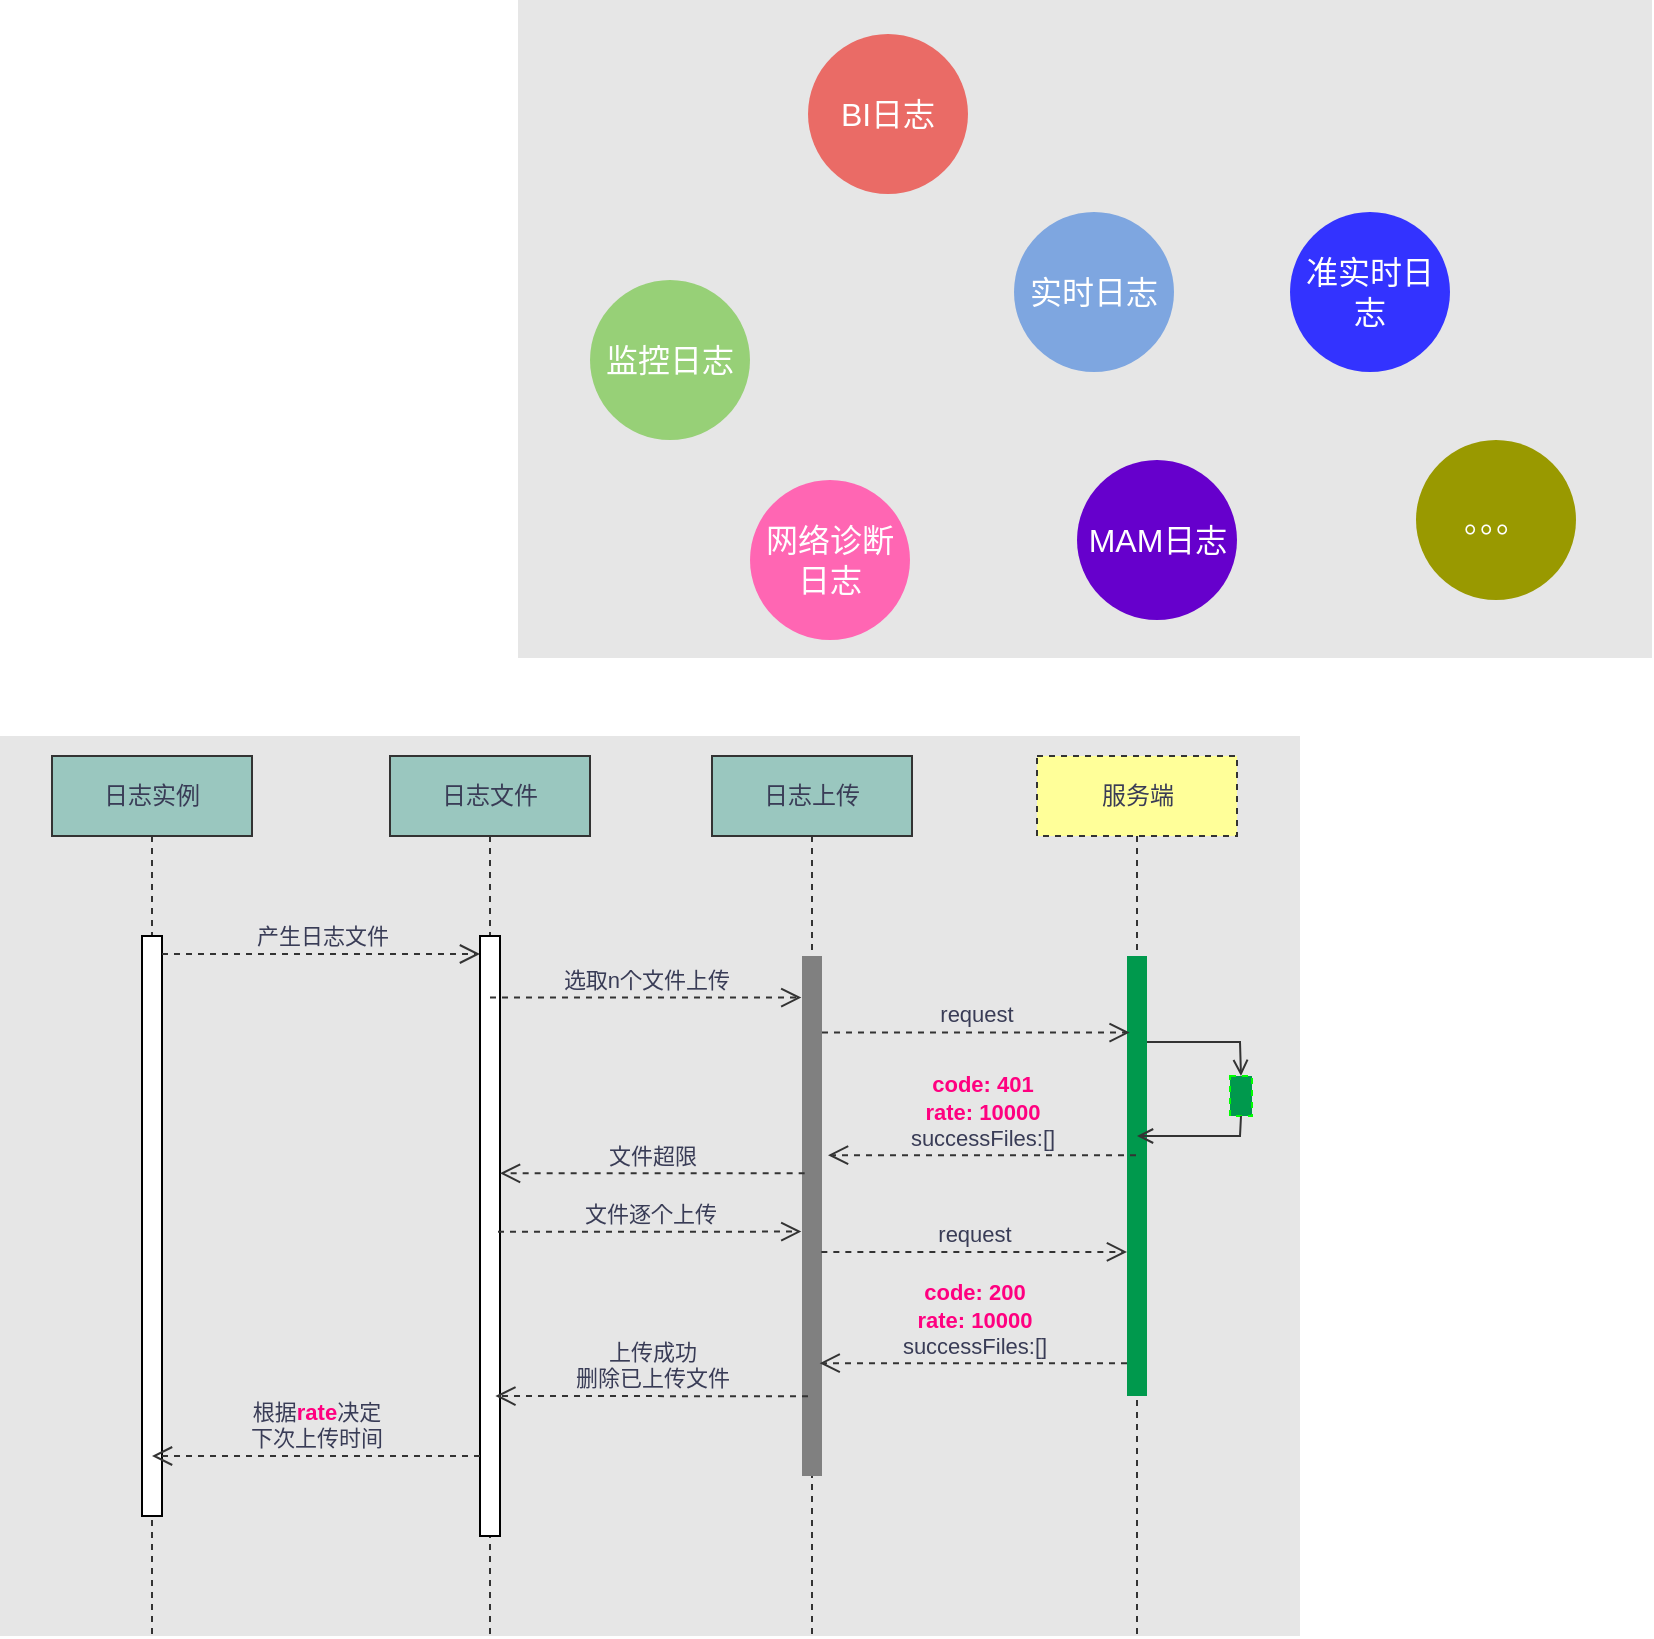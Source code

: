 <mxfile version="14.4.3" type="github">
  <diagram id="bDunZlORcU0Rh12L1ScC" name="Page-1">
    <mxGraphModel dx="1585" dy="493" grid="1" gridSize="10" guides="1" tooltips="1" connect="1" arrows="1" fold="1" page="1" pageScale="1" pageWidth="827" pageHeight="1169" background="none" math="0" shadow="0">
      <root>
        <mxCell id="0" />
        <mxCell id="1" parent="0" />
        <mxCell id="0Z_VYH6tYQhVHWEc7TY--14" value="" style="rounded=0;whiteSpace=wrap;html=1;sketch=0;fontColor=#393C56;fillColor=#E6E6E6;strokeColor=none;" vertex="1" parent="1">
          <mxGeometry x="23" y="22" width="567" height="329" as="geometry" />
        </mxCell>
        <mxCell id="0Z_VYH6tYQhVHWEc7TY--2" value="&lt;font color=&quot;#ffffff&quot;&gt;BI日志&lt;/font&gt;" style="ellipse;whiteSpace=wrap;html=1;aspect=fixed;fontSize=16;fontColor=#EA6B66;fillColor=#EA6B66;strokeColor=none;" vertex="1" parent="1">
          <mxGeometry x="168" y="39" width="80" height="80" as="geometry" />
        </mxCell>
        <mxCell id="0Z_VYH6tYQhVHWEc7TY--8" value="&lt;font color=&quot;#ffffff&quot;&gt;监控日志&lt;/font&gt;" style="ellipse;whiteSpace=wrap;html=1;aspect=fixed;fontSize=16;fontColor=#EA6B66;strokeColor=none;fillColor=#97D077;" vertex="1" parent="1">
          <mxGeometry x="59" y="162" width="80" height="80" as="geometry" />
        </mxCell>
        <mxCell id="0Z_VYH6tYQhVHWEc7TY--9" value="&lt;font color=&quot;#ffffff&quot;&gt;网络诊断日志&lt;br&gt;&lt;/font&gt;" style="ellipse;whiteSpace=wrap;html=1;aspect=fixed;fontSize=16;fontColor=#EA6B66;strokeColor=none;fillColor=#FF66B3;" vertex="1" parent="1">
          <mxGeometry x="139" y="262" width="80" height="80" as="geometry" />
        </mxCell>
        <mxCell id="0Z_VYH6tYQhVHWEc7TY--10" value="&lt;font color=&quot;#ffffff&quot;&gt;实时日志&lt;/font&gt;" style="ellipse;whiteSpace=wrap;html=1;aspect=fixed;fontSize=16;fontColor=#EA6B66;strokeColor=none;fillColor=#7EA6E0;" vertex="1" parent="1">
          <mxGeometry x="271" y="128" width="80" height="80" as="geometry" />
        </mxCell>
        <mxCell id="0Z_VYH6tYQhVHWEc7TY--11" value="&lt;font color=&quot;#ffffff&quot;&gt;MAM日志&lt;/font&gt;" style="ellipse;whiteSpace=wrap;html=1;aspect=fixed;fontSize=16;fontColor=#EA6B66;strokeColor=none;fillColor=#6600CC;" vertex="1" parent="1">
          <mxGeometry x="302.5" y="252" width="80" height="80" as="geometry" />
        </mxCell>
        <mxCell id="0Z_VYH6tYQhVHWEc7TY--12" value="&lt;font color=&quot;#ffffff&quot;&gt;。。。&lt;br&gt;&lt;/font&gt;" style="ellipse;whiteSpace=wrap;html=1;aspect=fixed;fontSize=16;fontColor=#EA6B66;strokeColor=none;fillColor=#999900;" vertex="1" parent="1">
          <mxGeometry x="472" y="242" width="80" height="80" as="geometry" />
        </mxCell>
        <mxCell id="0Z_VYH6tYQhVHWEc7TY--13" value="&lt;font color=&quot;#ffffff&quot;&gt;准实时日志&lt;/font&gt;" style="ellipse;whiteSpace=wrap;html=1;aspect=fixed;fontSize=16;fontColor=#EA6B66;strokeColor=none;fillColor=#3333FF;" vertex="1" parent="1">
          <mxGeometry x="409" y="128" width="80" height="80" as="geometry" />
        </mxCell>
        <mxCell id="0Z_VYH6tYQhVHWEc7TY--22" value="" style="rounded=0;whiteSpace=wrap;html=1;sketch=0;fontColor=#393C56;fillColor=#E6E6E6;strokeColor=none;" vertex="1" parent="1">
          <mxGeometry x="-236" y="390" width="650" height="450" as="geometry" />
        </mxCell>
        <mxCell id="0Z_VYH6tYQhVHWEc7TY--32" value="日志上传" style="shape=umlLifeline;perimeter=lifelinePerimeter;whiteSpace=wrap;html=1;container=1;collapsible=0;recursiveResize=0;outlineConnect=0;rounded=0;sketch=0;strokeColor=#333333;fillColor=#9AC7BF;fontColor=#393C56;" vertex="1" parent="1">
          <mxGeometry x="120" y="400" width="100" height="440" as="geometry" />
        </mxCell>
        <mxCell id="0Z_VYH6tYQhVHWEc7TY--33" value="" style="html=1;points=[];perimeter=orthogonalPerimeter;fillColor=#808080;strokeColor=none;" vertex="1" parent="0Z_VYH6tYQhVHWEc7TY--32">
          <mxGeometry x="45" y="100" width="10" height="260" as="geometry" />
        </mxCell>
        <mxCell id="0Z_VYH6tYQhVHWEc7TY--34" value="日志实例" style="shape=umlLifeline;perimeter=lifelinePerimeter;whiteSpace=wrap;html=1;container=1;collapsible=0;recursiveResize=0;outlineConnect=0;rounded=0;sketch=0;strokeColor=#333333;fillColor=#9AC7BF;fontColor=#393C56;" vertex="1" parent="1">
          <mxGeometry x="-210" y="400" width="100" height="440" as="geometry" />
        </mxCell>
        <mxCell id="0Z_VYH6tYQhVHWEc7TY--35" value="" style="html=1;points=[];perimeter=orthogonalPerimeter;" vertex="1" parent="0Z_VYH6tYQhVHWEc7TY--34">
          <mxGeometry x="45" y="90" width="10" height="290" as="geometry" />
        </mxCell>
        <mxCell id="0Z_VYH6tYQhVHWEc7TY--31" value="产生日志文件" style="endArrow=open;startArrow=none;endFill=0;startFill=0;endSize=8;html=1;verticalAlign=bottom;dashed=1;labelBackgroundColor=none;fillColor=#F2CC8F;fontColor=#393C56;strokeColor=#333333;" edge="1" parent="1" target="0Z_VYH6tYQhVHWEc7TY--37">
          <mxGeometry width="160" relative="1" as="geometry">
            <mxPoint x="-155" y="499" as="sourcePoint" />
            <mxPoint x="4" y="510" as="targetPoint" />
          </mxGeometry>
        </mxCell>
        <mxCell id="0Z_VYH6tYQhVHWEc7TY--36" value="日志文件" style="shape=umlLifeline;perimeter=lifelinePerimeter;whiteSpace=wrap;html=1;container=1;collapsible=0;recursiveResize=0;outlineConnect=0;rounded=0;sketch=0;strokeColor=#333333;fillColor=#9AC7BF;fontColor=#393C56;" vertex="1" parent="1">
          <mxGeometry x="-41" y="400" width="100" height="440" as="geometry" />
        </mxCell>
        <mxCell id="0Z_VYH6tYQhVHWEc7TY--37" value="" style="html=1;points=[];perimeter=orthogonalPerimeter;" vertex="1" parent="0Z_VYH6tYQhVHWEc7TY--36">
          <mxGeometry x="45" y="90" width="10" height="300" as="geometry" />
        </mxCell>
        <mxCell id="0Z_VYH6tYQhVHWEc7TY--38" value="选取n个文件上传" style="endArrow=open;startArrow=none;endFill=0;startFill=0;endSize=8;html=1;verticalAlign=bottom;dashed=1;labelBackgroundColor=none;fillColor=#F2CC8F;fontColor=#393C56;strokeColor=#333333;entryX=-0.033;entryY=0.08;entryDx=0;entryDy=0;entryPerimeter=0;" edge="1" parent="1" source="0Z_VYH6tYQhVHWEc7TY--36" target="0Z_VYH6tYQhVHWEc7TY--33">
          <mxGeometry width="160" relative="1" as="geometry">
            <mxPoint x="7.5" y="520" as="sourcePoint" />
            <mxPoint x="160" y="515" as="targetPoint" />
          </mxGeometry>
        </mxCell>
        <mxCell id="0Z_VYH6tYQhVHWEc7TY--39" value="服务端" style="shape=umlLifeline;perimeter=lifelinePerimeter;whiteSpace=wrap;html=1;container=1;collapsible=0;recursiveResize=0;outlineConnect=0;rounded=0;sketch=0;strokeColor=#333333;fontColor=#393C56;fillColor=#FFFF99;dashed=1;" vertex="1" parent="1">
          <mxGeometry x="282.5" y="400" width="100" height="440" as="geometry" />
        </mxCell>
        <mxCell id="0Z_VYH6tYQhVHWEc7TY--40" value="" style="html=1;points=[];perimeter=orthogonalPerimeter;strokeColor=none;fillColor=#00994D;" vertex="1" parent="0Z_VYH6tYQhVHWEc7TY--39">
          <mxGeometry x="45" y="100" width="10" height="220" as="geometry" />
        </mxCell>
        <mxCell id="0Z_VYH6tYQhVHWEc7TY--41" value="request" style="endArrow=open;startArrow=none;endFill=0;startFill=0;endSize=8;html=1;verticalAlign=bottom;dashed=1;labelBackgroundColor=none;fillColor=#F2CC8F;fontColor=#393C56;strokeColor=#333333;entryX=0.133;entryY=0.174;entryDx=0;entryDy=0;entryPerimeter=0;" edge="1" parent="1" source="0Z_VYH6tYQhVHWEc7TY--33" target="0Z_VYH6tYQhVHWEc7TY--40">
          <mxGeometry width="160" relative="1" as="geometry">
            <mxPoint x="180" y="530" as="sourcePoint" />
            <mxPoint x="321.67" y="530.0" as="targetPoint" />
          </mxGeometry>
        </mxCell>
        <mxCell id="0Z_VYH6tYQhVHWEc7TY--43" value="" style="html=1;rounded=0;dashed=1;sketch=0;strokeColor=#00FF00;fillColor=#00994D;fontColor=#393C56;" vertex="1" parent="1">
          <mxGeometry x="379" y="560" width="11" height="20" as="geometry" />
        </mxCell>
        <mxCell id="0Z_VYH6tYQhVHWEc7TY--44" value="" style="endArrow=open;html=1;rounded=0;align=center;verticalAlign=top;endFill=0;labelBackgroundColor=none;endSize=6;strokeColor=#333333;fillColor=#F2CC8F;fontColor=#393C56;entryX=0.5;entryY=0;entryDx=0;entryDy=0;" edge="1" target="0Z_VYH6tYQhVHWEc7TY--43" parent="1" source="0Z_VYH6tYQhVHWEc7TY--40">
          <mxGeometry relative="1" as="geometry">
            <mxPoint x="392" y="615" as="sourcePoint" />
            <mxPoint x="382" y="560" as="targetPoint" />
            <Array as="points">
              <mxPoint x="384" y="543" />
            </Array>
          </mxGeometry>
        </mxCell>
        <mxCell id="0Z_VYH6tYQhVHWEc7TY--45" value="" style="endArrow=open;html=1;rounded=0;align=center;verticalAlign=top;endFill=0;labelBackgroundColor=none;endSize=6;strokeColor=#333333;fillColor=#F2CC8F;fontColor=#393C56;exitX=0.5;exitY=1;exitDx=0;exitDy=0;" edge="1" source="0Z_VYH6tYQhVHWEc7TY--43" parent="1" target="0Z_VYH6tYQhVHWEc7TY--39">
          <mxGeometry relative="1" as="geometry">
            <mxPoint x="522" y="615" as="targetPoint" />
            <Array as="points">
              <mxPoint x="384" y="590" />
            </Array>
          </mxGeometry>
        </mxCell>
        <mxCell id="0Z_VYH6tYQhVHWEc7TY--46" value="&lt;b&gt;&lt;font color=&quot;#ff0080&quot;&gt;code: 401&lt;br&gt;rate: 10000&lt;/font&gt;&lt;/b&gt;&lt;br&gt;successFiles:[]" style="endArrow=open;startArrow=none;endFill=0;startFill=0;endSize=8;html=1;verticalAlign=bottom;dashed=1;labelBackgroundColor=none;fillColor=#F2CC8F;fontColor=#393C56;strokeColor=#333333;entryX=1.3;entryY=0.383;entryDx=0;entryDy=0;entryPerimeter=0;" edge="1" parent="1" source="0Z_VYH6tYQhVHWEc7TY--39" target="0Z_VYH6tYQhVHWEc7TY--33">
          <mxGeometry width="160" relative="1" as="geometry">
            <mxPoint x="320" y="610" as="sourcePoint" />
            <mxPoint x="174" y="608" as="targetPoint" />
          </mxGeometry>
        </mxCell>
        <mxCell id="0Z_VYH6tYQhVHWEc7TY--47" value="" style="endArrow=open;startArrow=none;endFill=0;startFill=0;endSize=8;html=1;verticalAlign=bottom;dashed=1;labelBackgroundColor=none;fillColor=#F2CC8F;fontColor=#393C56;strokeColor=#333333;exitX=0.133;exitY=0.418;exitDx=0;exitDy=0;exitPerimeter=0;" edge="1" parent="1" source="0Z_VYH6tYQhVHWEc7TY--33" target="0Z_VYH6tYQhVHWEc7TY--37">
          <mxGeometry width="160" relative="1" as="geometry">
            <mxPoint x="168.0" y="620.0" as="sourcePoint" />
            <mxPoint x="16.33" y="621.72" as="targetPoint" />
          </mxGeometry>
        </mxCell>
        <mxCell id="0Z_VYH6tYQhVHWEc7TY--54" value="文件超限" style="edgeLabel;html=1;align=center;verticalAlign=middle;resizable=0;points=[];fontColor=#393C56;labelBackgroundColor=none;" vertex="1" connectable="0" parent="0Z_VYH6tYQhVHWEc7TY--47">
          <mxGeometry x="0.116" y="-1" relative="1" as="geometry">
            <mxPoint x="8.67" y="-7.68" as="offset" />
          </mxGeometry>
        </mxCell>
        <mxCell id="0Z_VYH6tYQhVHWEc7TY--48" value="上传成功&lt;br&gt;删除已上传文件" style="endArrow=open;startArrow=none;endFill=0;startFill=0;endSize=8;html=1;verticalAlign=bottom;dashed=1;labelBackgroundColor=none;fillColor=#F2CC8F;fontColor=#393C56;strokeColor=#333333;exitX=0.133;exitY=0.418;exitDx=0;exitDy=0;exitPerimeter=0;entryX=0.6;entryY=0.494;entryDx=0;entryDy=0;entryPerimeter=0;" edge="1" parent="1">
          <mxGeometry width="160" relative="1" as="geometry">
            <mxPoint x="168.0" y="720.12" as="sourcePoint" />
            <mxPoint x="11.67" y="720" as="targetPoint" />
          </mxGeometry>
        </mxCell>
        <mxCell id="0Z_VYH6tYQhVHWEc7TY--49" value="文件逐个上传" style="endArrow=open;startArrow=none;endFill=0;startFill=0;endSize=8;html=1;verticalAlign=bottom;dashed=1;labelBackgroundColor=none;fillColor=#F2CC8F;fontColor=#393C56;strokeColor=#333333;exitX=0.9;exitY=0.493;exitDx=0;exitDy=0;exitPerimeter=0;entryX=-0.033;entryY=0.53;entryDx=0;entryDy=0;entryPerimeter=0;" edge="1" parent="1" source="0Z_VYH6tYQhVHWEc7TY--37" target="0Z_VYH6tYQhVHWEc7TY--33">
          <mxGeometry width="160" relative="1" as="geometry">
            <mxPoint x="60" y="640" as="sourcePoint" />
            <mxPoint x="130" y="640" as="targetPoint" />
          </mxGeometry>
        </mxCell>
        <mxCell id="0Z_VYH6tYQhVHWEc7TY--50" value="request" style="endArrow=open;startArrow=none;endFill=0;startFill=0;endSize=8;html=1;verticalAlign=bottom;dashed=1;labelBackgroundColor=none;fillColor=#F2CC8F;fontColor=#393C56;strokeColor=#333333;exitX=0.967;exitY=0.569;exitDx=0;exitDy=0;exitPerimeter=0;" edge="1" parent="1" source="0Z_VYH6tYQhVHWEc7TY--33" target="0Z_VYH6tYQhVHWEc7TY--40">
          <mxGeometry width="160" relative="1" as="geometry">
            <mxPoint x="240" y="650" as="sourcePoint" />
            <mxPoint x="310" y="650" as="targetPoint" />
          </mxGeometry>
        </mxCell>
        <mxCell id="0Z_VYH6tYQhVHWEc7TY--51" value="&lt;b&gt;&lt;font color=&quot;#ff0080&quot;&gt;code: 200&lt;br&gt;rate: 10000&lt;/font&gt;&lt;/b&gt;&lt;br&gt;successFiles:[]" style="endArrow=open;startArrow=none;endFill=0;startFill=0;endSize=8;html=1;verticalAlign=bottom;dashed=1;labelBackgroundColor=none;fillColor=#F2CC8F;fontColor=#393C56;strokeColor=#333333;entryX=0.883;entryY=0.783;entryDx=0;entryDy=0;entryPerimeter=0;" edge="1" parent="1" source="0Z_VYH6tYQhVHWEc7TY--40" target="0Z_VYH6tYQhVHWEc7TY--33">
          <mxGeometry width="160" relative="1" as="geometry">
            <mxPoint x="310" y="670" as="sourcePoint" />
            <mxPoint x="180" y="670.0" as="targetPoint" />
          </mxGeometry>
        </mxCell>
        <mxCell id="0Z_VYH6tYQhVHWEc7TY--55" value="根据&lt;font color=&quot;#ff0080&quot;&gt;&lt;b&gt;rate&lt;/b&gt;&lt;/font&gt;决定&lt;br&gt;下次上传时间" style="endArrow=open;startArrow=none;endFill=0;startFill=0;endSize=8;html=1;verticalAlign=bottom;dashed=1;labelBackgroundColor=none;fillColor=#F2CC8F;fontColor=#393C56;strokeColor=#333333;" edge="1" parent="1" source="0Z_VYH6tYQhVHWEc7TY--37">
          <mxGeometry width="160" relative="1" as="geometry">
            <mxPoint x="0.33" y="750.12" as="sourcePoint" />
            <mxPoint x="-160" y="750" as="targetPoint" />
          </mxGeometry>
        </mxCell>
      </root>
    </mxGraphModel>
  </diagram>
</mxfile>
